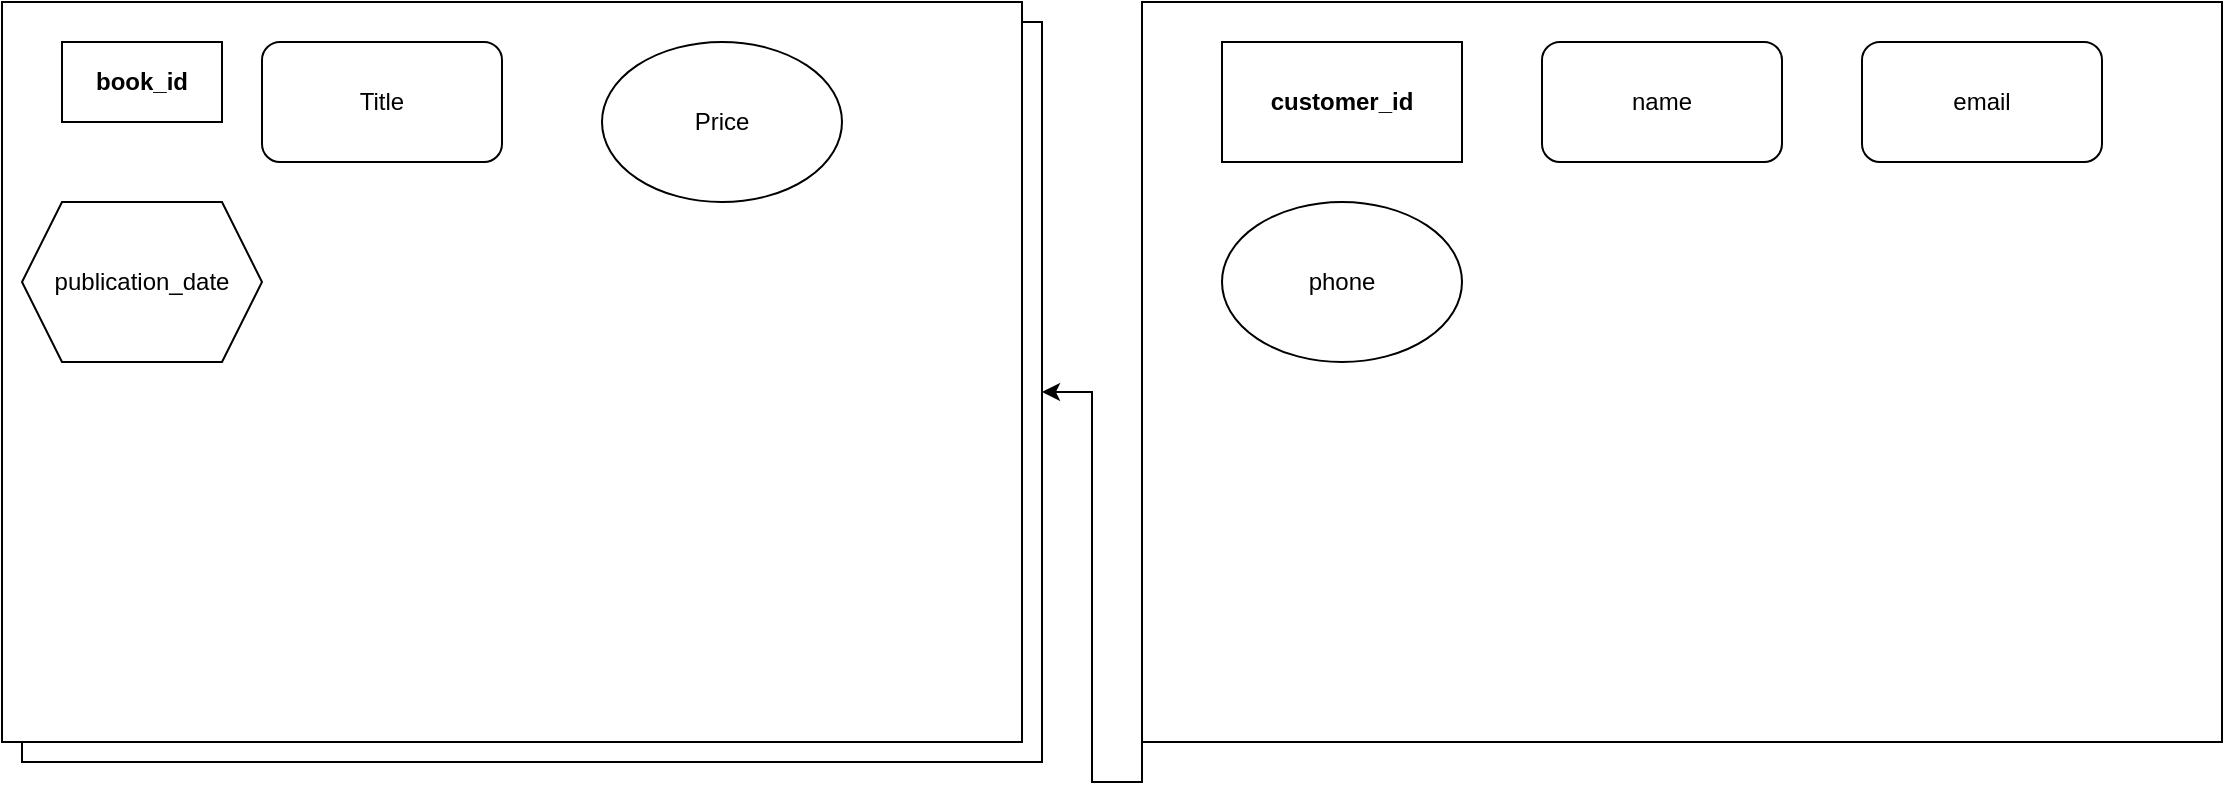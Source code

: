 <mxfile version="26.2.12">
  <diagram name="Page-1" id="0OB1SjxlkmEif9qe9Dw7">
    <mxGraphModel dx="2416" dy="987" grid="1" gridSize="10" guides="1" tooltips="1" connect="1" arrows="1" fold="1" page="1" pageScale="1" pageWidth="827" pageHeight="1169" math="0" shadow="0">
      <root>
        <mxCell id="0" />
        <mxCell id="1" parent="0" />
        <mxCell id="9zDUV_-yk2E7mMaCno5l-5" value="" style="html=1;dashed=0;whiteSpace=wrap;" vertex="1" parent="1">
          <mxGeometry x="-680" y="100" width="510" height="370" as="geometry" />
        </mxCell>
        <mxCell id="9zDUV_-yk2E7mMaCno5l-6" value="" style="html=1;dashed=0;whiteSpace=wrap;" vertex="1" parent="1">
          <mxGeometry x="-680" y="100" width="510" height="370" as="geometry" />
        </mxCell>
        <mxCell id="9zDUV_-yk2E7mMaCno5l-7" value="" style="html=1;dashed=0;whiteSpace=wrap;" vertex="1" parent="1">
          <mxGeometry x="-680" y="100" width="510" height="370" as="geometry" />
        </mxCell>
        <mxCell id="9zDUV_-yk2E7mMaCno5l-8" value="" style="html=1;dashed=0;whiteSpace=wrap;" vertex="1" parent="1">
          <mxGeometry x="-680" y="100" width="510" height="370" as="geometry" />
        </mxCell>
        <mxCell id="9zDUV_-yk2E7mMaCno5l-9" value="" style="html=1;dashed=0;whiteSpace=wrap;" vertex="1" parent="1">
          <mxGeometry x="-680" y="100" width="510" height="370" as="geometry" />
        </mxCell>
        <mxCell id="9zDUV_-yk2E7mMaCno5l-10" value="" style="html=1;dashed=0;whiteSpace=wrap;" vertex="1" parent="1">
          <mxGeometry x="-680" y="100" width="510" height="370" as="geometry" />
        </mxCell>
        <mxCell id="9zDUV_-yk2E7mMaCno5l-11" value="" style="html=1;dashed=0;whiteSpace=wrap;" vertex="1" parent="1">
          <mxGeometry x="-470" y="260" width="100" height="50" as="geometry" />
        </mxCell>
        <mxCell id="9zDUV_-yk2E7mMaCno5l-14" value="" style="html=1;dashed=0;whiteSpace=wrap;" vertex="1" parent="1">
          <mxGeometry x="-690" y="90" width="510" height="370" as="geometry" />
        </mxCell>
        <mxCell id="9zDUV_-yk2E7mMaCno5l-15" value="&lt;b&gt;book_id&lt;/b&gt;" style="rounded=0;whiteSpace=wrap;html=1;" vertex="1" parent="1">
          <mxGeometry x="-660" y="110" width="80" height="40" as="geometry" />
        </mxCell>
        <mxCell id="9zDUV_-yk2E7mMaCno5l-16" value="Title" style="rounded=1;whiteSpace=wrap;html=1;" vertex="1" parent="1">
          <mxGeometry x="-560" y="110" width="120" height="60" as="geometry" />
        </mxCell>
        <mxCell id="9zDUV_-yk2E7mMaCno5l-19" value="Price" style="ellipse;whiteSpace=wrap;html=1;" vertex="1" parent="1">
          <mxGeometry x="-390" y="110" width="120" height="80" as="geometry" />
        </mxCell>
        <mxCell id="9zDUV_-yk2E7mMaCno5l-22" value="publication_date" style="shape=hexagon;perimeter=hexagonPerimeter2;whiteSpace=wrap;html=1;fixedSize=1;" vertex="1" parent="1">
          <mxGeometry x="-680" y="190" width="120" height="80" as="geometry" />
        </mxCell>
        <mxCell id="9zDUV_-yk2E7mMaCno5l-36" style="edgeStyle=orthogonalEdgeStyle;rounded=0;orthogonalLoop=1;jettySize=auto;html=1;exitX=0;exitY=1;exitDx=0;exitDy=0;" edge="1" parent="1" source="9zDUV_-yk2E7mMaCno5l-31" target="9zDUV_-yk2E7mMaCno5l-10">
          <mxGeometry relative="1" as="geometry" />
        </mxCell>
        <mxCell id="9zDUV_-yk2E7mMaCno5l-31" value="" style="whiteSpace=wrap;html=1;" vertex="1" parent="1">
          <mxGeometry x="-120" y="90" width="540" height="370" as="geometry" />
        </mxCell>
        <mxCell id="9zDUV_-yk2E7mMaCno5l-32" value="&lt;b&gt;customer_id&lt;/b&gt;" style="rounded=0;whiteSpace=wrap;html=1;" vertex="1" parent="1">
          <mxGeometry x="-80" y="110" width="120" height="60" as="geometry" />
        </mxCell>
        <mxCell id="9zDUV_-yk2E7mMaCno5l-33" value="name" style="rounded=1;whiteSpace=wrap;html=1;" vertex="1" parent="1">
          <mxGeometry x="80" y="110" width="120" height="60" as="geometry" />
        </mxCell>
        <mxCell id="9zDUV_-yk2E7mMaCno5l-34" value="email" style="rounded=1;whiteSpace=wrap;html=1;" vertex="1" parent="1">
          <mxGeometry x="240" y="110" width="120" height="60" as="geometry" />
        </mxCell>
        <mxCell id="9zDUV_-yk2E7mMaCno5l-35" value="phone" style="ellipse;whiteSpace=wrap;html=1;" vertex="1" parent="1">
          <mxGeometry x="-80" y="190" width="120" height="80" as="geometry" />
        </mxCell>
      </root>
    </mxGraphModel>
  </diagram>
</mxfile>
